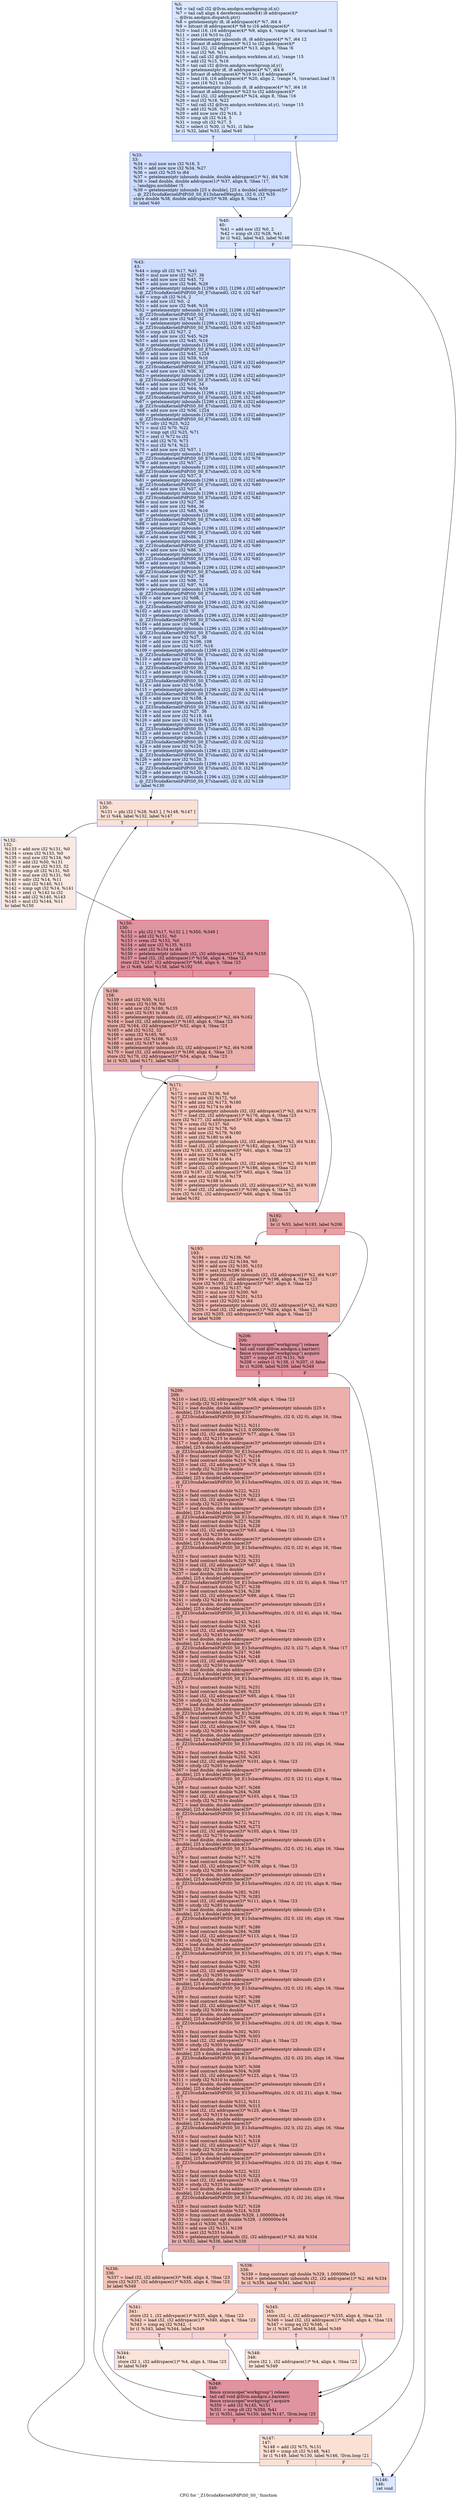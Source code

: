 digraph "CFG for '_Z10cudaKerneliPdPiS0_S0_' function" {
	label="CFG for '_Z10cudaKerneliPdPiS0_S0_' function";

	Node0x4c38020 [shape=record,color="#3d50c3ff", style=filled, fillcolor="#abc8fd70",label="{%5:\l  %6 = tail call i32 @llvm.amdgcn.workgroup.id.x()\l  %7 = tail call align 4 dereferenceable(64) i8 addrspace(4)*\l... @llvm.amdgcn.dispatch.ptr()\l  %8 = getelementptr i8, i8 addrspace(4)* %7, i64 4\l  %9 = bitcast i8 addrspace(4)* %8 to i16 addrspace(4)*\l  %10 = load i16, i16 addrspace(4)* %9, align 4, !range !4, !invariant.load !5\l  %11 = zext i16 %10 to i32\l  %12 = getelementptr inbounds i8, i8 addrspace(4)* %7, i64 12\l  %13 = bitcast i8 addrspace(4)* %12 to i32 addrspace(4)*\l  %14 = load i32, i32 addrspace(4)* %13, align 4, !tbaa !6\l  %15 = mul i32 %6, %11\l  %16 = tail call i32 @llvm.amdgcn.workitem.id.x(), !range !15\l  %17 = add i32 %15, %16\l  %18 = tail call i32 @llvm.amdgcn.workgroup.id.y()\l  %19 = getelementptr i8, i8 addrspace(4)* %7, i64 6\l  %20 = bitcast i8 addrspace(4)* %19 to i16 addrspace(4)*\l  %21 = load i16, i16 addrspace(4)* %20, align 2, !range !4, !invariant.load !5\l  %22 = zext i16 %21 to i32\l  %23 = getelementptr inbounds i8, i8 addrspace(4)* %7, i64 16\l  %24 = bitcast i8 addrspace(4)* %23 to i32 addrspace(4)*\l  %25 = load i32, i32 addrspace(4)* %24, align 8, !tbaa !16\l  %26 = mul i32 %18, %22\l  %27 = tail call i32 @llvm.amdgcn.workitem.id.y(), !range !15\l  %28 = add i32 %26, %27\l  %29 = add nuw nsw i32 %16, 2\l  %30 = icmp ult i32 %16, 5\l  %31 = icmp ult i32 %27, 5\l  %32 = select i1 %30, i1 %31, i1 false\l  br i1 %32, label %33, label %40\l|{<s0>T|<s1>F}}"];
	Node0x4c38020:s0 -> Node0x4c3a0b0;
	Node0x4c38020:s1 -> Node0x4c3a140;
	Node0x4c3a0b0 [shape=record,color="#3d50c3ff", style=filled, fillcolor="#8fb1fe70",label="{%33:\l33:                                               \l  %34 = mul nuw nsw i32 %16, 5\l  %35 = add nuw nsw i32 %34, %27\l  %36 = zext i32 %35 to i64\l  %37 = getelementptr inbounds double, double addrspace(1)* %1, i64 %36\l  %38 = load double, double addrspace(1)* %37, align 8, !tbaa !17,\l... !amdgpu.noclobber !5\l  %39 = getelementptr inbounds [25 x double], [25 x double] addrspace(3)*\l... @_ZZ10cudaKerneliPdPiS0_S0_E13sharedWeights, i32 0, i32 %35\l  store double %38, double addrspace(3)* %39, align 8, !tbaa !17\l  br label %40\l}"];
	Node0x4c3a0b0 -> Node0x4c3a140;
	Node0x4c3a140 [shape=record,color="#3d50c3ff", style=filled, fillcolor="#abc8fd70",label="{%40:\l40:                                               \l  %41 = add nsw i32 %0, 2\l  %42 = icmp slt i32 %28, %41\l  br i1 %42, label %43, label %146\l|{<s0>T|<s1>F}}"];
	Node0x4c3a140:s0 -> Node0x4c3c8b0;
	Node0x4c3a140:s1 -> Node0x4c3d1f0;
	Node0x4c3c8b0 [shape=record,color="#3d50c3ff", style=filled, fillcolor="#8fb1fe70",label="{%43:\l43:                                               \l  %44 = icmp slt i32 %17, %41\l  %45 = mul nuw nsw i32 %27, 36\l  %46 = add nuw nsw i32 %45, 72\l  %47 = add nuw nsw i32 %46, %29\l  %48 = getelementptr inbounds [1296 x i32], [1296 x i32] addrspace(3)*\l... @_ZZ10cudaKerneliPdPiS0_S0_E7sharedG, i32 0, i32 %47\l  %49 = icmp ult i32 %16, 2\l  %50 = add nsw i32 %0, -2\l  %51 = add nuw nsw i32 %46, %16\l  %52 = getelementptr inbounds [1296 x i32], [1296 x i32] addrspace(3)*\l... @_ZZ10cudaKerneliPdPiS0_S0_E7sharedG, i32 0, i32 %51\l  %53 = add nuw nsw i32 %47, 32\l  %54 = getelementptr inbounds [1296 x i32], [1296 x i32] addrspace(3)*\l... @_ZZ10cudaKerneliPdPiS0_S0_E7sharedG, i32 0, i32 %53\l  %55 = icmp ult i32 %27, 2\l  %56 = add nuw nsw i32 %45, %29\l  %57 = add nuw nsw i32 %45, %16\l  %58 = getelementptr inbounds [1296 x i32], [1296 x i32] addrspace(3)*\l... @_ZZ10cudaKerneliPdPiS0_S0_E7sharedG, i32 0, i32 %57\l  %59 = add nuw nsw i32 %45, 1224\l  %60 = add nuw nsw i32 %59, %16\l  %61 = getelementptr inbounds [1296 x i32], [1296 x i32] addrspace(3)*\l... @_ZZ10cudaKerneliPdPiS0_S0_E7sharedG, i32 0, i32 %60\l  %62 = add nuw nsw i32 %56, 32\l  %63 = getelementptr inbounds [1296 x i32], [1296 x i32] addrspace(3)*\l... @_ZZ10cudaKerneliPdPiS0_S0_E7sharedG, i32 0, i32 %62\l  %64 = add nuw nsw i32 %16, 34\l  %65 = add nuw nsw i32 %64, %59\l  %66 = getelementptr inbounds [1296 x i32], [1296 x i32] addrspace(3)*\l... @_ZZ10cudaKerneliPdPiS0_S0_E7sharedG, i32 0, i32 %65\l  %67 = getelementptr inbounds [1296 x i32], [1296 x i32] addrspace(3)*\l... @_ZZ10cudaKerneliPdPiS0_S0_E7sharedG, i32 0, i32 %56\l  %68 = add nuw nsw i32 %56, 1224\l  %69 = getelementptr inbounds [1296 x i32], [1296 x i32] addrspace(3)*\l... @_ZZ10cudaKerneliPdPiS0_S0_E7sharedG, i32 0, i32 %68\l  %70 = udiv i32 %25, %22\l  %71 = mul i32 %70, %22\l  %72 = icmp ugt i32 %25, %71\l  %73 = zext i1 %72 to i32\l  %74 = add i32 %70, %73\l  %75 = mul i32 %74, %22\l  %76 = add nuw nsw i32 %57, 1\l  %77 = getelementptr inbounds [1296 x i32], [1296 x i32] addrspace(3)*\l... @_ZZ10cudaKerneliPdPiS0_S0_E7sharedG, i32 0, i32 %76\l  %78 = add nuw nsw i32 %57, 2\l  %79 = getelementptr inbounds [1296 x i32], [1296 x i32] addrspace(3)*\l... @_ZZ10cudaKerneliPdPiS0_S0_E7sharedG, i32 0, i32 %78\l  %80 = add nuw nsw i32 %57, 3\l  %81 = getelementptr inbounds [1296 x i32], [1296 x i32] addrspace(3)*\l... @_ZZ10cudaKerneliPdPiS0_S0_E7sharedG, i32 0, i32 %80\l  %82 = add nuw nsw i32 %57, 4\l  %83 = getelementptr inbounds [1296 x i32], [1296 x i32] addrspace(3)*\l... @_ZZ10cudaKerneliPdPiS0_S0_E7sharedG, i32 0, i32 %82\l  %84 = mul nuw nsw i32 %27, 36\l  %85 = add nuw nsw i32 %84, 36\l  %86 = add nuw nsw i32 %85, %16\l  %87 = getelementptr inbounds [1296 x i32], [1296 x i32] addrspace(3)*\l... @_ZZ10cudaKerneliPdPiS0_S0_E7sharedG, i32 0, i32 %86\l  %88 = add nuw nsw i32 %86, 1\l  %89 = getelementptr inbounds [1296 x i32], [1296 x i32] addrspace(3)*\l... @_ZZ10cudaKerneliPdPiS0_S0_E7sharedG, i32 0, i32 %88\l  %90 = add nuw nsw i32 %86, 2\l  %91 = getelementptr inbounds [1296 x i32], [1296 x i32] addrspace(3)*\l... @_ZZ10cudaKerneliPdPiS0_S0_E7sharedG, i32 0, i32 %90\l  %92 = add nuw nsw i32 %86, 3\l  %93 = getelementptr inbounds [1296 x i32], [1296 x i32] addrspace(3)*\l... @_ZZ10cudaKerneliPdPiS0_S0_E7sharedG, i32 0, i32 %92\l  %94 = add nuw nsw i32 %86, 4\l  %95 = getelementptr inbounds [1296 x i32], [1296 x i32] addrspace(3)*\l... @_ZZ10cudaKerneliPdPiS0_S0_E7sharedG, i32 0, i32 %94\l  %96 = mul nuw nsw i32 %27, 36\l  %97 = add nuw nsw i32 %96, 72\l  %98 = add nuw nsw i32 %97, %16\l  %99 = getelementptr inbounds [1296 x i32], [1296 x i32] addrspace(3)*\l... @_ZZ10cudaKerneliPdPiS0_S0_E7sharedG, i32 0, i32 %98\l  %100 = add nuw nsw i32 %98, 1\l  %101 = getelementptr inbounds [1296 x i32], [1296 x i32] addrspace(3)*\l... @_ZZ10cudaKerneliPdPiS0_S0_E7sharedG, i32 0, i32 %100\l  %102 = add nuw nsw i32 %98, 3\l  %103 = getelementptr inbounds [1296 x i32], [1296 x i32] addrspace(3)*\l... @_ZZ10cudaKerneliPdPiS0_S0_E7sharedG, i32 0, i32 %102\l  %104 = add nuw nsw i32 %98, 4\l  %105 = getelementptr inbounds [1296 x i32], [1296 x i32] addrspace(3)*\l... @_ZZ10cudaKerneliPdPiS0_S0_E7sharedG, i32 0, i32 %104\l  %106 = mul nuw nsw i32 %27, 36\l  %107 = add nuw nsw i32 %106, 108\l  %108 = add nuw nsw i32 %107, %16\l  %109 = getelementptr inbounds [1296 x i32], [1296 x i32] addrspace(3)*\l... @_ZZ10cudaKerneliPdPiS0_S0_E7sharedG, i32 0, i32 %108\l  %110 = add nuw nsw i32 %108, 1\l  %111 = getelementptr inbounds [1296 x i32], [1296 x i32] addrspace(3)*\l... @_ZZ10cudaKerneliPdPiS0_S0_E7sharedG, i32 0, i32 %110\l  %112 = add nuw nsw i32 %108, 2\l  %113 = getelementptr inbounds [1296 x i32], [1296 x i32] addrspace(3)*\l... @_ZZ10cudaKerneliPdPiS0_S0_E7sharedG, i32 0, i32 %112\l  %114 = add nuw nsw i32 %108, 3\l  %115 = getelementptr inbounds [1296 x i32], [1296 x i32] addrspace(3)*\l... @_ZZ10cudaKerneliPdPiS0_S0_E7sharedG, i32 0, i32 %114\l  %116 = add nuw nsw i32 %108, 4\l  %117 = getelementptr inbounds [1296 x i32], [1296 x i32] addrspace(3)*\l... @_ZZ10cudaKerneliPdPiS0_S0_E7sharedG, i32 0, i32 %116\l  %118 = mul nuw nsw i32 %27, 36\l  %119 = add nuw nsw i32 %118, 144\l  %120 = add nuw nsw i32 %119, %16\l  %121 = getelementptr inbounds [1296 x i32], [1296 x i32] addrspace(3)*\l... @_ZZ10cudaKerneliPdPiS0_S0_E7sharedG, i32 0, i32 %120\l  %122 = add nuw nsw i32 %120, 1\l  %123 = getelementptr inbounds [1296 x i32], [1296 x i32] addrspace(3)*\l... @_ZZ10cudaKerneliPdPiS0_S0_E7sharedG, i32 0, i32 %122\l  %124 = add nuw nsw i32 %120, 2\l  %125 = getelementptr inbounds [1296 x i32], [1296 x i32] addrspace(3)*\l... @_ZZ10cudaKerneliPdPiS0_S0_E7sharedG, i32 0, i32 %124\l  %126 = add nuw nsw i32 %120, 3\l  %127 = getelementptr inbounds [1296 x i32], [1296 x i32] addrspace(3)*\l... @_ZZ10cudaKerneliPdPiS0_S0_E7sharedG, i32 0, i32 %126\l  %128 = add nuw nsw i32 %120, 4\l  %129 = getelementptr inbounds [1296 x i32], [1296 x i32] addrspace(3)*\l... @_ZZ10cudaKerneliPdPiS0_S0_E7sharedG, i32 0, i32 %128\l  br label %130\l}"];
	Node0x4c3c8b0 -> Node0x4c3d590;
	Node0x4c3d590 [shape=record,color="#3d50c3ff", style=filled, fillcolor="#f7b99e70",label="{%130:\l130:                                              \l  %131 = phi i32 [ %28, %43 ], [ %148, %147 ]\l  br i1 %44, label %132, label %147\l|{<s0>T|<s1>F}}"];
	Node0x4c3d590:s0 -> Node0x4c3e430;
	Node0x4c3d590:s1 -> Node0x4c3e2f0;
	Node0x4c3e430 [shape=record,color="#3d50c3ff", style=filled, fillcolor="#efcebd70",label="{%132:\l132:                                              \l  %133 = add nsw i32 %131, %0\l  %134 = srem i32 %133, %0\l  %135 = mul nsw i32 %134, %0\l  %136 = add i32 %50, %131\l  %137 = add nsw i32 %133, 32\l  %138 = icmp slt i32 %131, %0\l  %139 = mul nsw i32 %131, %0\l  %140 = udiv i32 %14, %11\l  %141 = mul i32 %140, %11\l  %142 = icmp ugt i32 %14, %141\l  %143 = zext i1 %142 to i32\l  %144 = add i32 %140, %143\l  %145 = mul i32 %144, %11\l  br label %150\l}"];
	Node0x4c3e430 -> Node0x4c41c00;
	Node0x4c3d1f0 [shape=record,color="#3d50c3ff", style=filled, fillcolor="#abc8fd70",label="{%146:\l146:                                              \l  ret void\l}"];
	Node0x4c3e2f0 [shape=record,color="#3d50c3ff", style=filled, fillcolor="#f7b99e70",label="{%147:\l147:                                              \l  %148 = add i32 %75, %131\l  %149 = icmp slt i32 %148, %41\l  br i1 %149, label %130, label %146, !llvm.loop !21\l|{<s0>T|<s1>F}}"];
	Node0x4c3e2f0:s0 -> Node0x4c3d590;
	Node0x4c3e2f0:s1 -> Node0x4c3d1f0;
	Node0x4c41c00 [shape=record,color="#b70d28ff", style=filled, fillcolor="#b70d2870",label="{%150:\l150:                                              \l  %151 = phi i32 [ %17, %132 ], [ %350, %349 ]\l  %152 = add i32 %151, %0\l  %153 = srem i32 %152, %0\l  %154 = add nsw i32 %135, %153\l  %155 = sext i32 %154 to i64\l  %156 = getelementptr inbounds i32, i32 addrspace(1)* %2, i64 %155\l  %157 = load i32, i32 addrspace(1)* %156, align 4, !tbaa !23\l  store i32 %157, i32 addrspace(3)* %48, align 4, !tbaa !23\l  br i1 %49, label %158, label %192\l|{<s0>T|<s1>F}}"];
	Node0x4c41c00:s0 -> Node0x4c42be0;
	Node0x4c41c00:s1 -> Node0x4c42c70;
	Node0x4c42be0 [shape=record,color="#3d50c3ff", style=filled, fillcolor="#d24b4070",label="{%158:\l158:                                              \l  %159 = add i32 %50, %151\l  %160 = srem i32 %159, %0\l  %161 = add nsw i32 %160, %135\l  %162 = sext i32 %161 to i64\l  %163 = getelementptr inbounds i32, i32 addrspace(1)* %2, i64 %162\l  %164 = load i32, i32 addrspace(1)* %163, align 4, !tbaa !23\l  store i32 %164, i32 addrspace(3)* %52, align 4, !tbaa !23\l  %165 = add i32 %152, 32\l  %166 = srem i32 %165, %0\l  %167 = add nsw i32 %166, %135\l  %168 = sext i32 %167 to i64\l  %169 = getelementptr inbounds i32, i32 addrspace(1)* %2, i64 %168\l  %170 = load i32, i32 addrspace(1)* %169, align 4, !tbaa !23\l  store i32 %170, i32 addrspace(3)* %54, align 4, !tbaa !23\l  br i1 %55, label %171, label %206\l|{<s0>T|<s1>F}}"];
	Node0x4c42be0:s0 -> Node0x4c43530;
	Node0x4c42be0:s1 -> Node0x4c43580;
	Node0x4c43530 [shape=record,color="#3d50c3ff", style=filled, fillcolor="#e97a5f70",label="{%171:\l171:                                              \l  %172 = srem i32 %136, %0\l  %173 = mul nsw i32 %172, %0\l  %174 = add nsw i32 %173, %160\l  %175 = sext i32 %174 to i64\l  %176 = getelementptr inbounds i32, i32 addrspace(1)* %2, i64 %175\l  %177 = load i32, i32 addrspace(1)* %176, align 4, !tbaa !23\l  store i32 %177, i32 addrspace(3)* %58, align 4, !tbaa !23\l  %178 = srem i32 %137, %0\l  %179 = mul nsw i32 %178, %0\l  %180 = add nsw i32 %179, %160\l  %181 = sext i32 %180 to i64\l  %182 = getelementptr inbounds i32, i32 addrspace(1)* %2, i64 %181\l  %183 = load i32, i32 addrspace(1)* %182, align 4, !tbaa !23\l  store i32 %183, i32 addrspace(3)* %61, align 4, !tbaa !23\l  %184 = add nsw i32 %166, %173\l  %185 = sext i32 %184 to i64\l  %186 = getelementptr inbounds i32, i32 addrspace(1)* %2, i64 %185\l  %187 = load i32, i32 addrspace(1)* %186, align 4, !tbaa !23\l  store i32 %187, i32 addrspace(3)* %63, align 4, !tbaa !23\l  %188 = add nsw i32 %166, %179\l  %189 = sext i32 %188 to i64\l  %190 = getelementptr inbounds i32, i32 addrspace(1)* %2, i64 %189\l  %191 = load i32, i32 addrspace(1)* %190, align 4, !tbaa !23\l  store i32 %191, i32 addrspace(3)* %66, align 4, !tbaa !23\l  br label %192\l}"];
	Node0x4c43530 -> Node0x4c42c70;
	Node0x4c42c70 [shape=record,color="#b70d28ff", style=filled, fillcolor="#c32e3170",label="{%192:\l192:                                              \l  br i1 %55, label %193, label %206\l|{<s0>T|<s1>F}}"];
	Node0x4c42c70:s0 -> Node0x4c443f0;
	Node0x4c42c70:s1 -> Node0x4c43580;
	Node0x4c443f0 [shape=record,color="#3d50c3ff", style=filled, fillcolor="#de614d70",label="{%193:\l193:                                              \l  %194 = srem i32 %136, %0\l  %195 = mul nsw i32 %194, %0\l  %196 = add nsw i32 %195, %153\l  %197 = sext i32 %196 to i64\l  %198 = getelementptr inbounds i32, i32 addrspace(1)* %2, i64 %197\l  %199 = load i32, i32 addrspace(1)* %198, align 4, !tbaa !23\l  store i32 %199, i32 addrspace(3)* %67, align 4, !tbaa !23\l  %200 = srem i32 %137, %0\l  %201 = mul nsw i32 %200, %0\l  %202 = add nsw i32 %201, %153\l  %203 = sext i32 %202 to i64\l  %204 = getelementptr inbounds i32, i32 addrspace(1)* %2, i64 %203\l  %205 = load i32, i32 addrspace(1)* %204, align 4, !tbaa !23\l  store i32 %205, i32 addrspace(3)* %69, align 4, !tbaa !23\l  br label %206\l}"];
	Node0x4c443f0 -> Node0x4c43580;
	Node0x4c43580 [shape=record,color="#b70d28ff", style=filled, fillcolor="#b70d2870",label="{%206:\l206:                                              \l  fence syncscope(\"workgroup\") release\l  tail call void @llvm.amdgcn.s.barrier()\l  fence syncscope(\"workgroup\") acquire\l  %207 = icmp slt i32 %151, %0\l  %208 = select i1 %138, i1 %207, i1 false\l  br i1 %208, label %209, label %349\l|{<s0>T|<s1>F}}"];
	Node0x4c43580:s0 -> Node0x4c450b0;
	Node0x4c43580:s1 -> Node0x4c41f60;
	Node0x4c450b0 [shape=record,color="#3d50c3ff", style=filled, fillcolor="#d24b4070",label="{%209:\l209:                                              \l  %210 = load i32, i32 addrspace(3)* %58, align 4, !tbaa !23\l  %211 = sitofp i32 %210 to double\l  %212 = load double, double addrspace(3)* getelementptr inbounds ([25 x\l... double], [25 x double] addrspace(3)*\l... @_ZZ10cudaKerneliPdPiS0_S0_E13sharedWeights, i32 0, i32 0), align 16, !tbaa\l... !17\l  %213 = fmul contract double %212, %211\l  %214 = fadd contract double %213, 0.000000e+00\l  %215 = load i32, i32 addrspace(3)* %77, align 4, !tbaa !23\l  %216 = sitofp i32 %215 to double\l  %217 = load double, double addrspace(3)* getelementptr inbounds ([25 x\l... double], [25 x double] addrspace(3)*\l... @_ZZ10cudaKerneliPdPiS0_S0_E13sharedWeights, i32 0, i32 1), align 8, !tbaa !17\l  %218 = fmul contract double %217, %216\l  %219 = fadd contract double %214, %218\l  %220 = load i32, i32 addrspace(3)* %79, align 4, !tbaa !23\l  %221 = sitofp i32 %220 to double\l  %222 = load double, double addrspace(3)* getelementptr inbounds ([25 x\l... double], [25 x double] addrspace(3)*\l... @_ZZ10cudaKerneliPdPiS0_S0_E13sharedWeights, i32 0, i32 2), align 16, !tbaa\l... !17\l  %223 = fmul contract double %222, %221\l  %224 = fadd contract double %219, %223\l  %225 = load i32, i32 addrspace(3)* %81, align 4, !tbaa !23\l  %226 = sitofp i32 %225 to double\l  %227 = load double, double addrspace(3)* getelementptr inbounds ([25 x\l... double], [25 x double] addrspace(3)*\l... @_ZZ10cudaKerneliPdPiS0_S0_E13sharedWeights, i32 0, i32 3), align 8, !tbaa !17\l  %228 = fmul contract double %227, %226\l  %229 = fadd contract double %224, %228\l  %230 = load i32, i32 addrspace(3)* %83, align 4, !tbaa !23\l  %231 = sitofp i32 %230 to double\l  %232 = load double, double addrspace(3)* getelementptr inbounds ([25 x\l... double], [25 x double] addrspace(3)*\l... @_ZZ10cudaKerneliPdPiS0_S0_E13sharedWeights, i32 0, i32 4), align 16, !tbaa\l... !17\l  %233 = fmul contract double %232, %231\l  %234 = fadd contract double %229, %233\l  %235 = load i32, i32 addrspace(3)* %87, align 4, !tbaa !23\l  %236 = sitofp i32 %235 to double\l  %237 = load double, double addrspace(3)* getelementptr inbounds ([25 x\l... double], [25 x double] addrspace(3)*\l... @_ZZ10cudaKerneliPdPiS0_S0_E13sharedWeights, i32 0, i32 5), align 8, !tbaa !17\l  %238 = fmul contract double %237, %236\l  %239 = fadd contract double %234, %238\l  %240 = load i32, i32 addrspace(3)* %89, align 4, !tbaa !23\l  %241 = sitofp i32 %240 to double\l  %242 = load double, double addrspace(3)* getelementptr inbounds ([25 x\l... double], [25 x double] addrspace(3)*\l... @_ZZ10cudaKerneliPdPiS0_S0_E13sharedWeights, i32 0, i32 6), align 16, !tbaa\l... !17\l  %243 = fmul contract double %242, %241\l  %244 = fadd contract double %239, %243\l  %245 = load i32, i32 addrspace(3)* %91, align 4, !tbaa !23\l  %246 = sitofp i32 %245 to double\l  %247 = load double, double addrspace(3)* getelementptr inbounds ([25 x\l... double], [25 x double] addrspace(3)*\l... @_ZZ10cudaKerneliPdPiS0_S0_E13sharedWeights, i32 0, i32 7), align 8, !tbaa !17\l  %248 = fmul contract double %247, %246\l  %249 = fadd contract double %244, %248\l  %250 = load i32, i32 addrspace(3)* %93, align 4, !tbaa !23\l  %251 = sitofp i32 %250 to double\l  %252 = load double, double addrspace(3)* getelementptr inbounds ([25 x\l... double], [25 x double] addrspace(3)*\l... @_ZZ10cudaKerneliPdPiS0_S0_E13sharedWeights, i32 0, i32 8), align 16, !tbaa\l... !17\l  %253 = fmul contract double %252, %251\l  %254 = fadd contract double %249, %253\l  %255 = load i32, i32 addrspace(3)* %95, align 4, !tbaa !23\l  %256 = sitofp i32 %255 to double\l  %257 = load double, double addrspace(3)* getelementptr inbounds ([25 x\l... double], [25 x double] addrspace(3)*\l... @_ZZ10cudaKerneliPdPiS0_S0_E13sharedWeights, i32 0, i32 9), align 8, !tbaa !17\l  %258 = fmul contract double %257, %256\l  %259 = fadd contract double %254, %258\l  %260 = load i32, i32 addrspace(3)* %99, align 4, !tbaa !23\l  %261 = sitofp i32 %260 to double\l  %262 = load double, double addrspace(3)* getelementptr inbounds ([25 x\l... double], [25 x double] addrspace(3)*\l... @_ZZ10cudaKerneliPdPiS0_S0_E13sharedWeights, i32 0, i32 10), align 16, !tbaa\l... !17\l  %263 = fmul contract double %262, %261\l  %264 = fadd contract double %259, %263\l  %265 = load i32, i32 addrspace(3)* %101, align 4, !tbaa !23\l  %266 = sitofp i32 %265 to double\l  %267 = load double, double addrspace(3)* getelementptr inbounds ([25 x\l... double], [25 x double] addrspace(3)*\l... @_ZZ10cudaKerneliPdPiS0_S0_E13sharedWeights, i32 0, i32 11), align 8, !tbaa\l... !17\l  %268 = fmul contract double %267, %266\l  %269 = fadd contract double %264, %268\l  %270 = load i32, i32 addrspace(3)* %103, align 4, !tbaa !23\l  %271 = sitofp i32 %270 to double\l  %272 = load double, double addrspace(3)* getelementptr inbounds ([25 x\l... double], [25 x double] addrspace(3)*\l... @_ZZ10cudaKerneliPdPiS0_S0_E13sharedWeights, i32 0, i32 13), align 8, !tbaa\l... !17\l  %273 = fmul contract double %272, %271\l  %274 = fadd contract double %269, %273\l  %275 = load i32, i32 addrspace(3)* %105, align 4, !tbaa !23\l  %276 = sitofp i32 %275 to double\l  %277 = load double, double addrspace(3)* getelementptr inbounds ([25 x\l... double], [25 x double] addrspace(3)*\l... @_ZZ10cudaKerneliPdPiS0_S0_E13sharedWeights, i32 0, i32 14), align 16, !tbaa\l... !17\l  %278 = fmul contract double %277, %276\l  %279 = fadd contract double %274, %278\l  %280 = load i32, i32 addrspace(3)* %109, align 4, !tbaa !23\l  %281 = sitofp i32 %280 to double\l  %282 = load double, double addrspace(3)* getelementptr inbounds ([25 x\l... double], [25 x double] addrspace(3)*\l... @_ZZ10cudaKerneliPdPiS0_S0_E13sharedWeights, i32 0, i32 15), align 8, !tbaa\l... !17\l  %283 = fmul contract double %282, %281\l  %284 = fadd contract double %279, %283\l  %285 = load i32, i32 addrspace(3)* %111, align 4, !tbaa !23\l  %286 = sitofp i32 %285 to double\l  %287 = load double, double addrspace(3)* getelementptr inbounds ([25 x\l... double], [25 x double] addrspace(3)*\l... @_ZZ10cudaKerneliPdPiS0_S0_E13sharedWeights, i32 0, i32 16), align 16, !tbaa\l... !17\l  %288 = fmul contract double %287, %286\l  %289 = fadd contract double %284, %288\l  %290 = load i32, i32 addrspace(3)* %113, align 4, !tbaa !23\l  %291 = sitofp i32 %290 to double\l  %292 = load double, double addrspace(3)* getelementptr inbounds ([25 x\l... double], [25 x double] addrspace(3)*\l... @_ZZ10cudaKerneliPdPiS0_S0_E13sharedWeights, i32 0, i32 17), align 8, !tbaa\l... !17\l  %293 = fmul contract double %292, %291\l  %294 = fadd contract double %289, %293\l  %295 = load i32, i32 addrspace(3)* %115, align 4, !tbaa !23\l  %296 = sitofp i32 %295 to double\l  %297 = load double, double addrspace(3)* getelementptr inbounds ([25 x\l... double], [25 x double] addrspace(3)*\l... @_ZZ10cudaKerneliPdPiS0_S0_E13sharedWeights, i32 0, i32 18), align 16, !tbaa\l... !17\l  %298 = fmul contract double %297, %296\l  %299 = fadd contract double %294, %298\l  %300 = load i32, i32 addrspace(3)* %117, align 4, !tbaa !23\l  %301 = sitofp i32 %300 to double\l  %302 = load double, double addrspace(3)* getelementptr inbounds ([25 x\l... double], [25 x double] addrspace(3)*\l... @_ZZ10cudaKerneliPdPiS0_S0_E13sharedWeights, i32 0, i32 19), align 8, !tbaa\l... !17\l  %303 = fmul contract double %302, %301\l  %304 = fadd contract double %299, %303\l  %305 = load i32, i32 addrspace(3)* %121, align 4, !tbaa !23\l  %306 = sitofp i32 %305 to double\l  %307 = load double, double addrspace(3)* getelementptr inbounds ([25 x\l... double], [25 x double] addrspace(3)*\l... @_ZZ10cudaKerneliPdPiS0_S0_E13sharedWeights, i32 0, i32 20), align 16, !tbaa\l... !17\l  %308 = fmul contract double %307, %306\l  %309 = fadd contract double %304, %308\l  %310 = load i32, i32 addrspace(3)* %123, align 4, !tbaa !23\l  %311 = sitofp i32 %310 to double\l  %312 = load double, double addrspace(3)* getelementptr inbounds ([25 x\l... double], [25 x double] addrspace(3)*\l... @_ZZ10cudaKerneliPdPiS0_S0_E13sharedWeights, i32 0, i32 21), align 8, !tbaa\l... !17\l  %313 = fmul contract double %312, %311\l  %314 = fadd contract double %309, %313\l  %315 = load i32, i32 addrspace(3)* %125, align 4, !tbaa !23\l  %316 = sitofp i32 %315 to double\l  %317 = load double, double addrspace(3)* getelementptr inbounds ([25 x\l... double], [25 x double] addrspace(3)*\l... @_ZZ10cudaKerneliPdPiS0_S0_E13sharedWeights, i32 0, i32 22), align 16, !tbaa\l... !17\l  %318 = fmul contract double %317, %316\l  %319 = fadd contract double %314, %318\l  %320 = load i32, i32 addrspace(3)* %127, align 4, !tbaa !23\l  %321 = sitofp i32 %320 to double\l  %322 = load double, double addrspace(3)* getelementptr inbounds ([25 x\l... double], [25 x double] addrspace(3)*\l... @_ZZ10cudaKerneliPdPiS0_S0_E13sharedWeights, i32 0, i32 23), align 8, !tbaa\l... !17\l  %323 = fmul contract double %322, %321\l  %324 = fadd contract double %319, %323\l  %325 = load i32, i32 addrspace(3)* %129, align 4, !tbaa !23\l  %326 = sitofp i32 %325 to double\l  %327 = load double, double addrspace(3)* getelementptr inbounds ([25 x\l... double], [25 x double] addrspace(3)*\l... @_ZZ10cudaKerneliPdPiS0_S0_E13sharedWeights, i32 0, i32 24), align 16, !tbaa\l... !17\l  %328 = fmul contract double %327, %326\l  %329 = fadd contract double %324, %328\l  %330 = fcmp contract olt double %329, 1.000000e-04\l  %331 = fcmp contract ogt double %329, -1.000000e-04\l  %332 = and i1 %330, %331\l  %333 = add nsw i32 %151, %139\l  %334 = sext i32 %333 to i64\l  %335 = getelementptr inbounds i32, i32 addrspace(1)* %3, i64 %334\l  br i1 %332, label %336, label %338\l|{<s0>T|<s1>F}}"];
	Node0x4c450b0:s0 -> Node0x4c452e0;
	Node0x4c450b0:s1 -> Node0x4c4c3c0;
	Node0x4c452e0 [shape=record,color="#3d50c3ff", style=filled, fillcolor="#e97a5f70",label="{%336:\l336:                                              \l  %337 = load i32, i32 addrspace(3)* %48, align 4, !tbaa !23\l  store i32 %337, i32 addrspace(1)* %335, align 4, !tbaa !23\l  br label %349\l}"];
	Node0x4c452e0 -> Node0x4c41f60;
	Node0x4c4c3c0 [shape=record,color="#3d50c3ff", style=filled, fillcolor="#e97a5f70",label="{%338:\l338:                                              \l  %339 = fcmp contract ogt double %329, 1.000000e-05\l  %340 = getelementptr inbounds i32, i32 addrspace(1)* %2, i64 %334\l  br i1 %339, label %341, label %345\l|{<s0>T|<s1>F}}"];
	Node0x4c4c3c0:s0 -> Node0x4c4c7a0;
	Node0x4c4c3c0:s1 -> Node0x4c4c7f0;
	Node0x4c4c7a0 [shape=record,color="#3d50c3ff", style=filled, fillcolor="#f59c7d70",label="{%341:\l341:                                              \l  store i32 1, i32 addrspace(1)* %335, align 4, !tbaa !23\l  %342 = load i32, i32 addrspace(1)* %340, align 4, !tbaa !23\l  %343 = icmp eq i32 %342, -1\l  br i1 %343, label %344, label %349\l|{<s0>T|<s1>F}}"];
	Node0x4c4c7a0:s0 -> Node0x4c4cac0;
	Node0x4c4c7a0:s1 -> Node0x4c41f60;
	Node0x4c4cac0 [shape=record,color="#3d50c3ff", style=filled, fillcolor="#f5c1a970",label="{%344:\l344:                                              \l  store i32 1, i32 addrspace(1)* %4, align 4, !tbaa !23\l  br label %349\l}"];
	Node0x4c4cac0 -> Node0x4c41f60;
	Node0x4c4c7f0 [shape=record,color="#3d50c3ff", style=filled, fillcolor="#f59c7d70",label="{%345:\l345:                                              \l  store i32 -1, i32 addrspace(1)* %335, align 4, !tbaa !23\l  %346 = load i32, i32 addrspace(1)* %340, align 4, !tbaa !23\l  %347 = icmp eq i32 %346, -1\l  br i1 %347, label %348, label %349\l|{<s0>T|<s1>F}}"];
	Node0x4c4c7f0:s0 -> Node0x4c4a810;
	Node0x4c4c7f0:s1 -> Node0x4c41f60;
	Node0x4c4a810 [shape=record,color="#3d50c3ff", style=filled, fillcolor="#f5c1a970",label="{%348:\l348:                                              \l  store i32 1, i32 addrspace(1)* %4, align 4, !tbaa !23\l  br label %349\l}"];
	Node0x4c4a810 -> Node0x4c41f60;
	Node0x4c41f60 [shape=record,color="#b70d28ff", style=filled, fillcolor="#b70d2870",label="{%349:\l349:                                              \l  fence syncscope(\"workgroup\") release\l  tail call void @llvm.amdgcn.s.barrier()\l  fence syncscope(\"workgroup\") acquire\l  %350 = add i32 %145, %151\l  %351 = icmp slt i32 %350, %41\l  br i1 %351, label %150, label %147, !llvm.loop !25\l|{<s0>T|<s1>F}}"];
	Node0x4c41f60:s0 -> Node0x4c41c00;
	Node0x4c41f60:s1 -> Node0x4c3e2f0;
}

